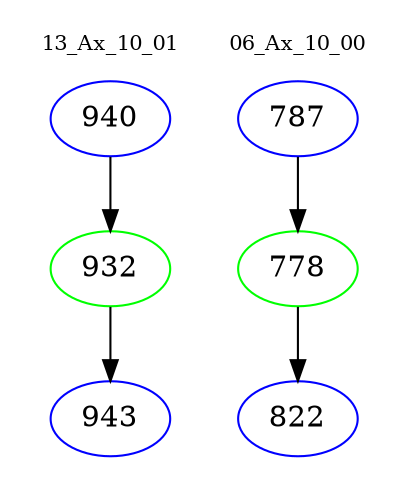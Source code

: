 digraph{
subgraph cluster_0 {
color = white
label = "13_Ax_10_01";
fontsize=10;
T0_940 [label="940", color="blue"]
T0_940 -> T0_932 [color="black"]
T0_932 [label="932", color="green"]
T0_932 -> T0_943 [color="black"]
T0_943 [label="943", color="blue"]
}
subgraph cluster_1 {
color = white
label = "06_Ax_10_00";
fontsize=10;
T1_787 [label="787", color="blue"]
T1_787 -> T1_778 [color="black"]
T1_778 [label="778", color="green"]
T1_778 -> T1_822 [color="black"]
T1_822 [label="822", color="blue"]
}
}
